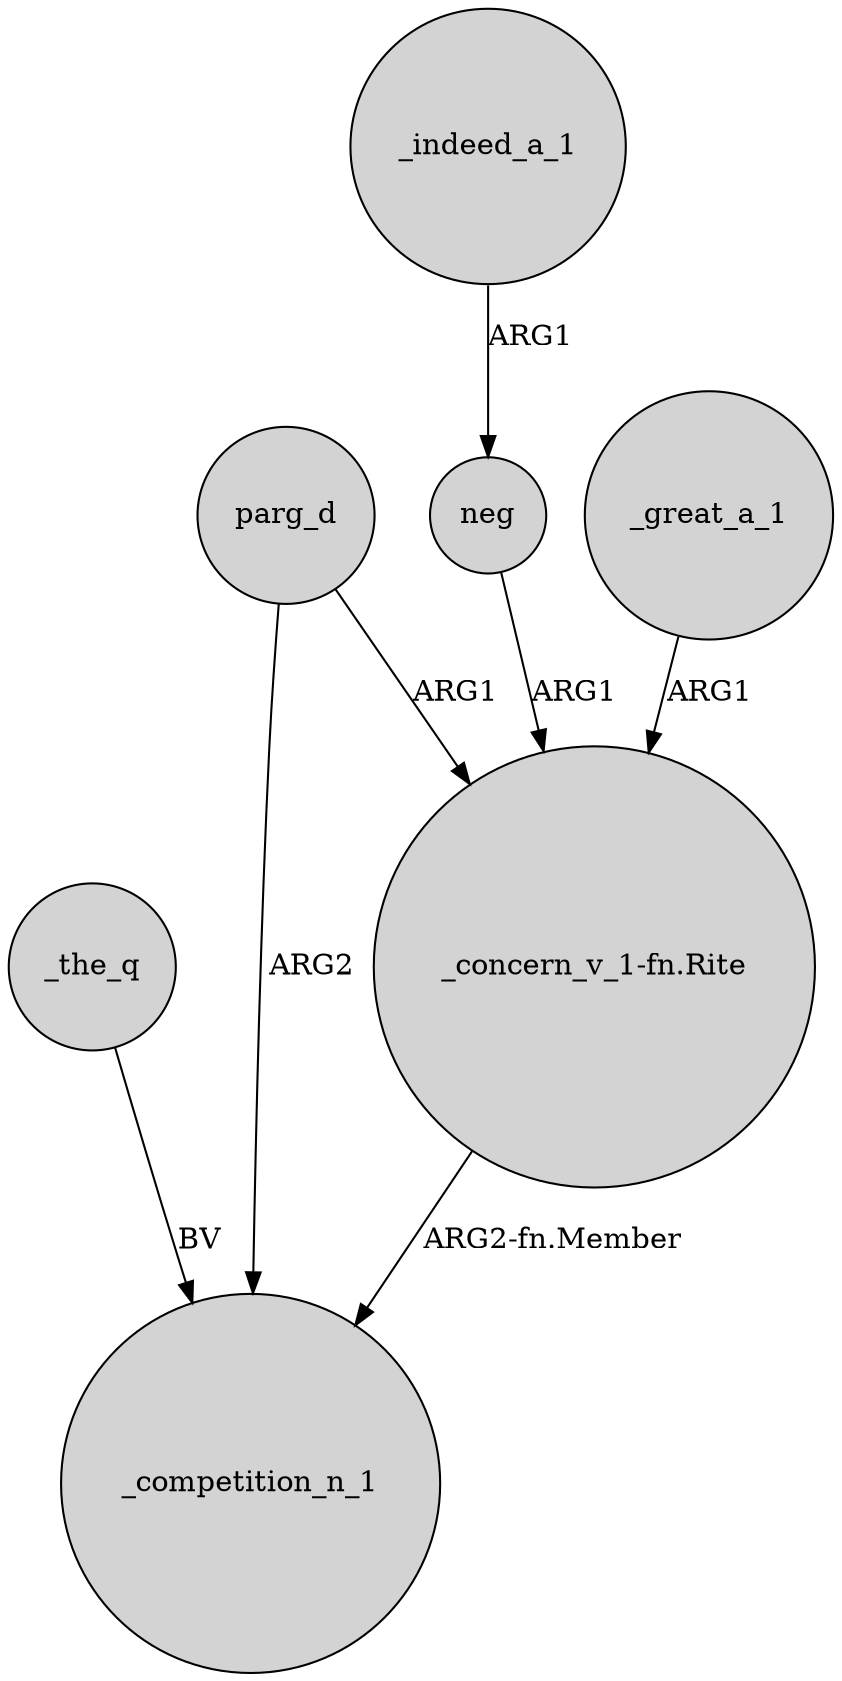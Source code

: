 digraph {
	node [shape=circle style=filled]
	"_concern_v_1-fn.Rite" -> _competition_n_1 [label="ARG2-fn.Member"]
	neg -> "_concern_v_1-fn.Rite" [label=ARG1]
	_the_q -> _competition_n_1 [label=BV]
	parg_d -> _competition_n_1 [label=ARG2]
	_great_a_1 -> "_concern_v_1-fn.Rite" [label=ARG1]
	parg_d -> "_concern_v_1-fn.Rite" [label=ARG1]
	_indeed_a_1 -> neg [label=ARG1]
}
